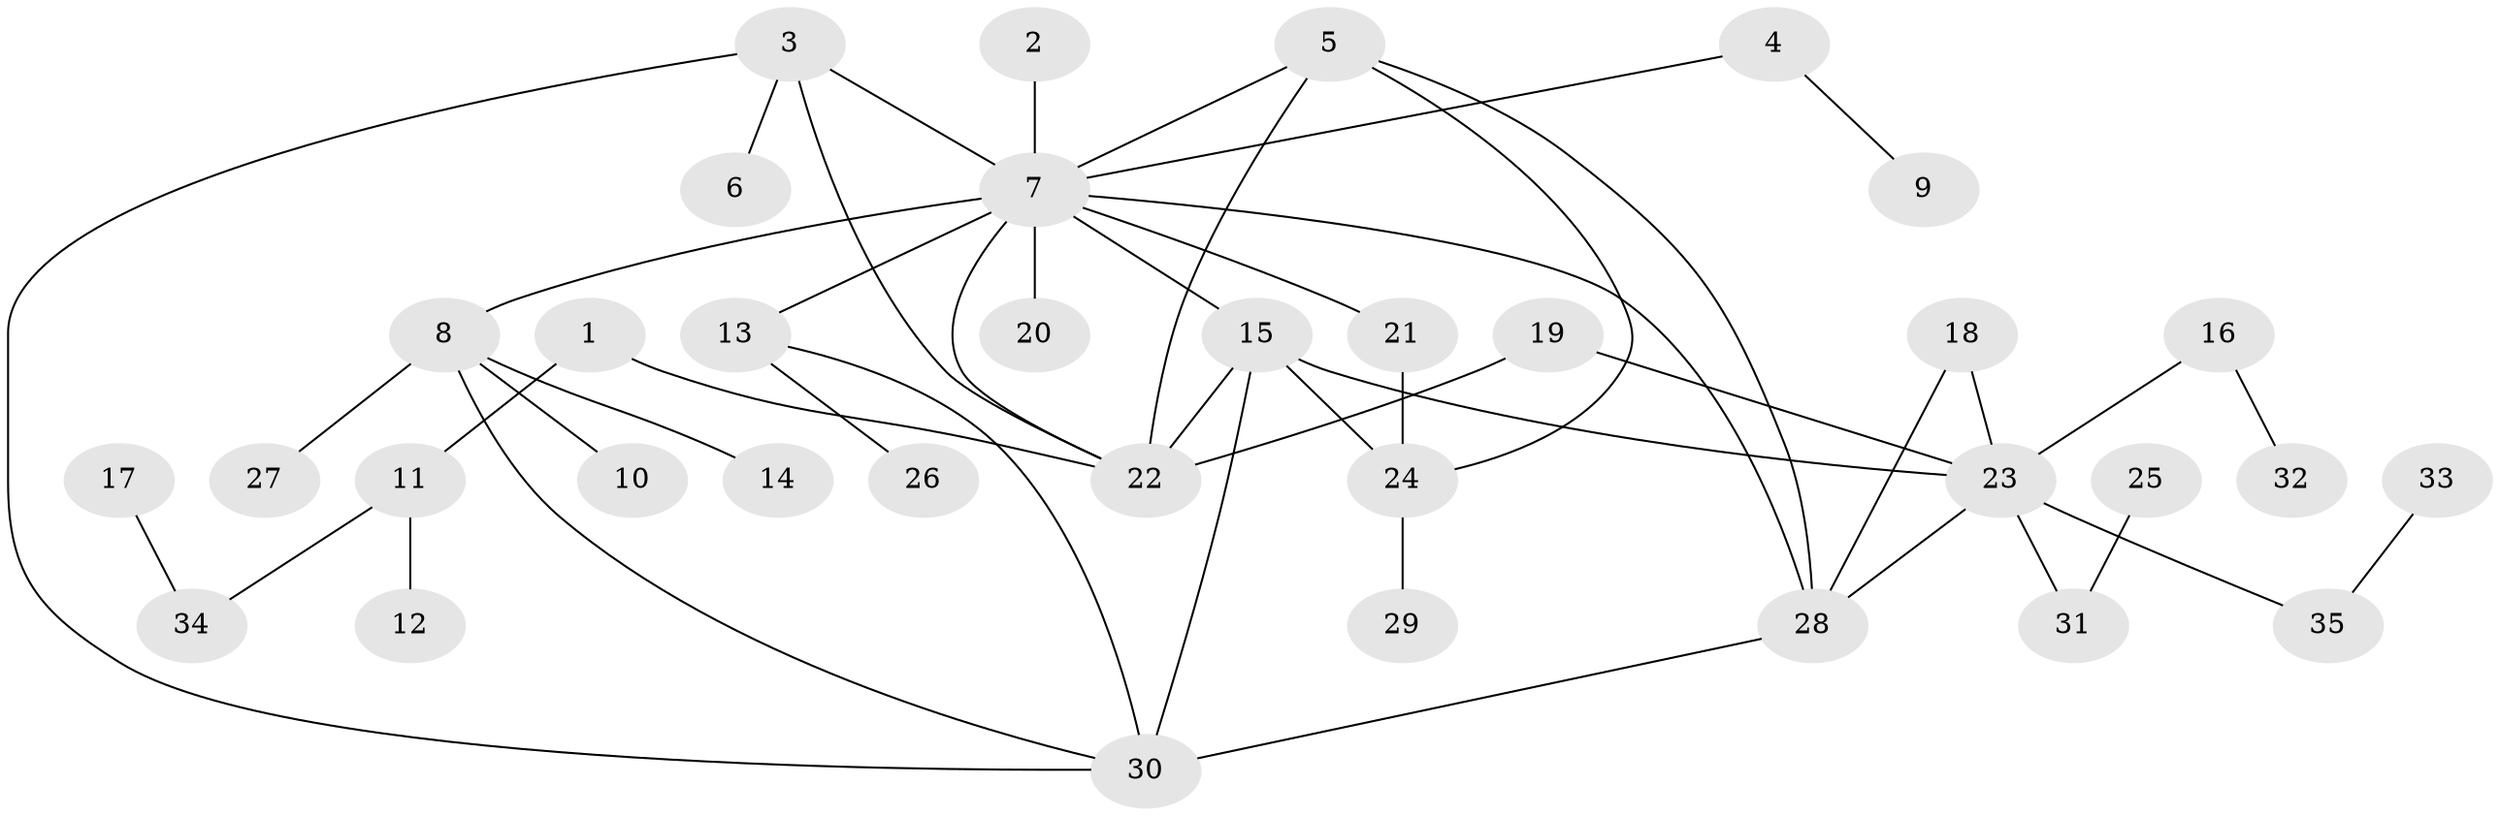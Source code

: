 // original degree distribution, {8: 0.02040816326530612, 7: 0.04081632653061224, 2: 0.24489795918367346, 12: 0.02040816326530612, 1: 0.4489795918367347, 4: 0.061224489795918366, 6: 0.04081632653061224, 3: 0.10204081632653061, 5: 0.02040816326530612}
// Generated by graph-tools (version 1.1) at 2025/37/03/04/25 23:37:37]
// undirected, 35 vertices, 47 edges
graph export_dot {
  node [color=gray90,style=filled];
  1;
  2;
  3;
  4;
  5;
  6;
  7;
  8;
  9;
  10;
  11;
  12;
  13;
  14;
  15;
  16;
  17;
  18;
  19;
  20;
  21;
  22;
  23;
  24;
  25;
  26;
  27;
  28;
  29;
  30;
  31;
  32;
  33;
  34;
  35;
  1 -- 11 [weight=1.0];
  1 -- 22 [weight=1.0];
  2 -- 7 [weight=1.0];
  3 -- 6 [weight=1.0];
  3 -- 7 [weight=1.0];
  3 -- 22 [weight=1.0];
  3 -- 30 [weight=1.0];
  4 -- 7 [weight=1.0];
  4 -- 9 [weight=1.0];
  5 -- 7 [weight=1.0];
  5 -- 22 [weight=1.0];
  5 -- 24 [weight=1.0];
  5 -- 28 [weight=1.0];
  7 -- 8 [weight=1.0];
  7 -- 13 [weight=1.0];
  7 -- 15 [weight=1.0];
  7 -- 20 [weight=1.0];
  7 -- 21 [weight=1.0];
  7 -- 22 [weight=1.0];
  7 -- 28 [weight=1.0];
  8 -- 10 [weight=1.0];
  8 -- 14 [weight=1.0];
  8 -- 27 [weight=1.0];
  8 -- 30 [weight=1.0];
  11 -- 12 [weight=1.0];
  11 -- 34 [weight=1.0];
  13 -- 26 [weight=1.0];
  13 -- 30 [weight=1.0];
  15 -- 22 [weight=1.0];
  15 -- 23 [weight=1.0];
  15 -- 24 [weight=1.0];
  15 -- 30 [weight=2.0];
  16 -- 23 [weight=1.0];
  16 -- 32 [weight=1.0];
  17 -- 34 [weight=1.0];
  18 -- 23 [weight=1.0];
  18 -- 28 [weight=1.0];
  19 -- 22 [weight=1.0];
  19 -- 23 [weight=1.0];
  21 -- 24 [weight=1.0];
  23 -- 28 [weight=1.0];
  23 -- 31 [weight=1.0];
  23 -- 35 [weight=1.0];
  24 -- 29 [weight=1.0];
  25 -- 31 [weight=1.0];
  28 -- 30 [weight=1.0];
  33 -- 35 [weight=1.0];
}
